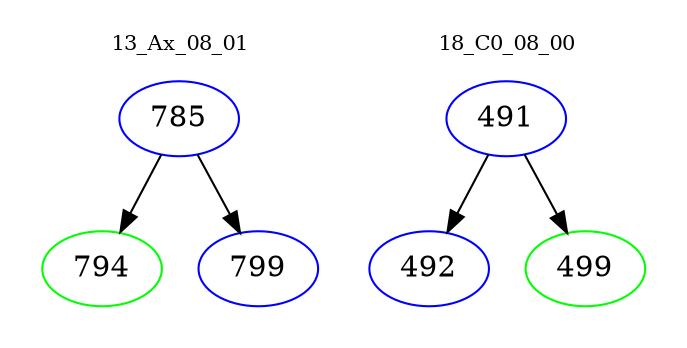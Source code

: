 digraph{
subgraph cluster_0 {
color = white
label = "13_Ax_08_01";
fontsize=10;
T0_785 [label="785", color="blue"]
T0_785 -> T0_794 [color="black"]
T0_794 [label="794", color="green"]
T0_785 -> T0_799 [color="black"]
T0_799 [label="799", color="blue"]
}
subgraph cluster_1 {
color = white
label = "18_C0_08_00";
fontsize=10;
T1_491 [label="491", color="blue"]
T1_491 -> T1_492 [color="black"]
T1_492 [label="492", color="blue"]
T1_491 -> T1_499 [color="black"]
T1_499 [label="499", color="green"]
}
}

